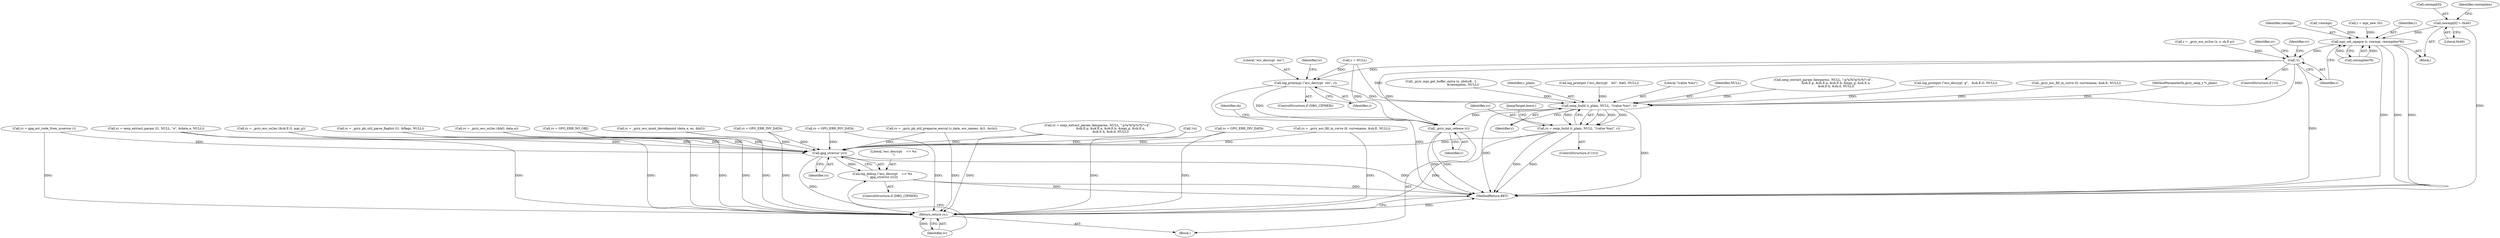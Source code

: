 digraph "0_gnupg_da780c8183cccc8f533c8ace8211ac2cb2bdee7b@array" {
"1000627" [label="(Call,rawmpi[0] = 0x40)"];
"1000638" [label="(Call,mpi_set_opaque (r, rawmpi, rawmpilen*8))"];
"1000645" [label="(Call,!r)"];
"1000660" [label="(Call,log_printmpi (\"ecc_decrypt  res\", r))"];
"1000668" [label="(Call,sexp_build (r_plain, NULL, \"(value %m)\", r))"];
"1000666" [label="(Call,rc = sexp_build (r_plain, NULL, \"(value %m)\", r))"];
"1000740" [label="(Call,gpg_strerror (rc))"];
"1000738" [label="(Call,log_debug (\"ecc_decrypt    => %s\n\", gpg_strerror (rc)))"];
"1000742" [label="(Return,return rc;)"];
"1000680" [label="(Call,_gcry_mpi_release (r))"];
"1000641" [label="(Call,rawmpilen*8)"];
"1000668" [label="(Call,sexp_build (r_plain, NULL, \"(value %m)\", r))"];
"1000680" [label="(Call,_gcry_mpi_release (r))"];
"1000661" [label="(Literal,\"ecc_decrypt  res\")"];
"1000228" [label="(Call,rc = sexp_extract_param (keyparms, NULL, \"-p?a?b?g?n?h?+d\",\n                           &sk.E.p, &sk.E.a, &sk.E.b, &mpi_g, &sk.E.n,\n                           &sk.E.h, &sk.d, NULL))"];
"1000738" [label="(Call,log_debug (\"ecc_decrypt    => %s\n\", gpg_strerror (rc)))"];
"1000640" [label="(Identifier,rawmpi)"];
"1000618" [label="(Call,!rawmpi)"];
"1000681" [label="(Identifier,r)"];
"1000607" [label="(Call,_gcry_mpi_get_buffer_extra (x, nbits/8, -1,\n                                             &rawmpilen, NULL))"];
"1000140" [label="(Call,r = NULL)"];
"1000667" [label="(Identifier,rc)"];
"1000669" [label="(Identifier,r_plain)"];
"1000316" [label="(Call,rc = _gcry_ecc_fill_in_curve (0, curvename, &sk.E, NULL))"];
"1000634" [label="(Call,r = mpi_new (0))"];
"1000736" [label="(ControlStructure,if (DBG_CIPHER))"];
"1000673" [label="(JumpTarget,leave:)"];
"1000621" [label="(Call,rc = gpg_err_code_from_syserror ())"];
"1000744" [label="(MethodReturn,RET)"];
"1000660" [label="(Call,log_printmpi (\"ecc_decrypt  res\", r))"];
"1000203" [label="(Call,rc = sexp_extract_param (l1, NULL, \"e\", &data_e, NULL))"];
"1000672" [label="(Identifier,r)"];
"1000284" [label="(Call,rc = _gcry_ecc_os2ec (&sk.E.G, mpi_g))"];
"1000176" [label="(Call,rc = _gcry_pk_util_parse_flaglist (l1, &flags, NULL))"];
"1000627" [label="(Call,rawmpi[0] = 0x40)"];
"1000591" [label="(Call,r = _gcry_ecc_ec2os (x, y, sk.E.p))"];
"1000552" [label="(Call,log_printpnt (\"ecc_decrypt    kG\", &kG, NULL))"];
"1000541" [label="(Call,rc = _gcry_ecc_os2ec (&kG, data_e))"];
"1000671" [label="(Literal,\"(value %m)\")"];
"1000741" [label="(Identifier,rc)"];
"1000628" [label="(Call,rawmpi[0])"];
"1000658" [label="(ControlStructure,if (DBG_CIPHER))"];
"1000645" [label="(Call,!r)"];
"1000112" [label="(Block,)"];
"1000670" [label="(Identifier,NULL)"];
"1000685" [label="(Identifier,sk)"];
"1000652" [label="(Identifier,rc)"];
"1000638" [label="(Call,mpi_set_opaque (r, rawmpi, rawmpilen*8))"];
"1000494" [label="(Call,rc = GPG_ERR_NO_OBJ)"];
"1000626" [label="(Block,)"];
"1000230" [label="(Call,sexp_extract_param (keyparms, NULL, \"-p?a?b?g?n?h?+d\",\n                           &sk.E.p, &sk.E.a, &sk.E.b, &mpi_g, &sk.E.n,\n                           &sk.E.h, &sk.d, NULL))"];
"1000646" [label="(Identifier,r)"];
"1000413" [label="(Call,log_printpnt (\"ecc_decrypt  g\",   &sk.E.G, NULL))"];
"1000648" [label="(Identifier,rc)"];
"1000665" [label="(Identifier,rc)"];
"1000663" [label="(ControlStructure,if (!rc))"];
"1000639" [label="(Identifier,r)"];
"1000644" [label="(ControlStructure,if (!r))"];
"1000633" [label="(Identifier,rawmpilen)"];
"1000743" [label="(Identifier,rc)"];
"1000662" [label="(Identifier,r)"];
"1000318" [label="(Call,_gcry_ecc_fill_in_curve (0, curvename, &sk.E, NULL))"];
"1000739" [label="(Literal,\"ecc_decrypt    => %s\n\")"];
"1000533" [label="(Call,rc = _gcry_ecc_mont_decodepoint (data_e, ec, &kG))"];
"1000585" [label="(Call,rc = GPG_ERR_INV_DATA)"];
"1000569" [label="(Call,rc = GPG_ERR_INV_DATA)"];
"1000191" [label="(Call,rc = _gcry_pk_util_preparse_encval (s_data, ecc_names, &l1, &ctx))"];
"1000224" [label="(Call,rc = GPG_ERR_INV_DATA)"];
"1000664" [label="(Call,!rc)"];
"1000740" [label="(Call,gpg_strerror (rc))"];
"1000631" [label="(Literal,0x40)"];
"1000666" [label="(Call,rc = sexp_build (r_plain, NULL, \"(value %m)\", r))"];
"1000109" [label="(MethodParameterIn,gcry_sexp_t *r_plain)"];
"1000742" [label="(Return,return rc;)"];
"1000627" -> "1000626"  [label="AST: "];
"1000627" -> "1000631"  [label="CFG: "];
"1000628" -> "1000627"  [label="AST: "];
"1000631" -> "1000627"  [label="AST: "];
"1000633" -> "1000627"  [label="CFG: "];
"1000627" -> "1000744"  [label="DDG: "];
"1000627" -> "1000638"  [label="DDG: "];
"1000638" -> "1000626"  [label="AST: "];
"1000638" -> "1000641"  [label="CFG: "];
"1000639" -> "1000638"  [label="AST: "];
"1000640" -> "1000638"  [label="AST: "];
"1000641" -> "1000638"  [label="AST: "];
"1000646" -> "1000638"  [label="CFG: "];
"1000638" -> "1000744"  [label="DDG: "];
"1000638" -> "1000744"  [label="DDG: "];
"1000638" -> "1000744"  [label="DDG: "];
"1000634" -> "1000638"  [label="DDG: "];
"1000618" -> "1000638"  [label="DDG: "];
"1000641" -> "1000638"  [label="DDG: "];
"1000641" -> "1000638"  [label="DDG: "];
"1000638" -> "1000645"  [label="DDG: "];
"1000645" -> "1000644"  [label="AST: "];
"1000645" -> "1000646"  [label="CFG: "];
"1000646" -> "1000645"  [label="AST: "];
"1000648" -> "1000645"  [label="CFG: "];
"1000652" -> "1000645"  [label="CFG: "];
"1000645" -> "1000744"  [label="DDG: "];
"1000591" -> "1000645"  [label="DDG: "];
"1000645" -> "1000660"  [label="DDG: "];
"1000645" -> "1000668"  [label="DDG: "];
"1000645" -> "1000680"  [label="DDG: "];
"1000660" -> "1000658"  [label="AST: "];
"1000660" -> "1000662"  [label="CFG: "];
"1000661" -> "1000660"  [label="AST: "];
"1000662" -> "1000660"  [label="AST: "];
"1000665" -> "1000660"  [label="CFG: "];
"1000660" -> "1000744"  [label="DDG: "];
"1000140" -> "1000660"  [label="DDG: "];
"1000660" -> "1000668"  [label="DDG: "];
"1000660" -> "1000680"  [label="DDG: "];
"1000668" -> "1000666"  [label="AST: "];
"1000668" -> "1000672"  [label="CFG: "];
"1000669" -> "1000668"  [label="AST: "];
"1000670" -> "1000668"  [label="AST: "];
"1000671" -> "1000668"  [label="AST: "];
"1000672" -> "1000668"  [label="AST: "];
"1000666" -> "1000668"  [label="CFG: "];
"1000668" -> "1000744"  [label="DDG: "];
"1000668" -> "1000744"  [label="DDG: "];
"1000668" -> "1000666"  [label="DDG: "];
"1000668" -> "1000666"  [label="DDG: "];
"1000668" -> "1000666"  [label="DDG: "];
"1000668" -> "1000666"  [label="DDG: "];
"1000109" -> "1000668"  [label="DDG: "];
"1000607" -> "1000668"  [label="DDG: "];
"1000552" -> "1000668"  [label="DDG: "];
"1000230" -> "1000668"  [label="DDG: "];
"1000318" -> "1000668"  [label="DDG: "];
"1000413" -> "1000668"  [label="DDG: "];
"1000140" -> "1000668"  [label="DDG: "];
"1000668" -> "1000680"  [label="DDG: "];
"1000666" -> "1000663"  [label="AST: "];
"1000667" -> "1000666"  [label="AST: "];
"1000673" -> "1000666"  [label="CFG: "];
"1000666" -> "1000744"  [label="DDG: "];
"1000666" -> "1000744"  [label="DDG: "];
"1000666" -> "1000740"  [label="DDG: "];
"1000666" -> "1000742"  [label="DDG: "];
"1000740" -> "1000738"  [label="AST: "];
"1000740" -> "1000741"  [label="CFG: "];
"1000741" -> "1000740"  [label="AST: "];
"1000738" -> "1000740"  [label="CFG: "];
"1000740" -> "1000744"  [label="DDG: "];
"1000740" -> "1000738"  [label="DDG: "];
"1000284" -> "1000740"  [label="DDG: "];
"1000228" -> "1000740"  [label="DDG: "];
"1000585" -> "1000740"  [label="DDG: "];
"1000494" -> "1000740"  [label="DDG: "];
"1000541" -> "1000740"  [label="DDG: "];
"1000533" -> "1000740"  [label="DDG: "];
"1000569" -> "1000740"  [label="DDG: "];
"1000191" -> "1000740"  [label="DDG: "];
"1000224" -> "1000740"  [label="DDG: "];
"1000621" -> "1000740"  [label="DDG: "];
"1000176" -> "1000740"  [label="DDG: "];
"1000664" -> "1000740"  [label="DDG: "];
"1000203" -> "1000740"  [label="DDG: "];
"1000316" -> "1000740"  [label="DDG: "];
"1000740" -> "1000742"  [label="DDG: "];
"1000738" -> "1000736"  [label="AST: "];
"1000739" -> "1000738"  [label="AST: "];
"1000743" -> "1000738"  [label="CFG: "];
"1000738" -> "1000744"  [label="DDG: "];
"1000738" -> "1000744"  [label="DDG: "];
"1000742" -> "1000112"  [label="AST: "];
"1000742" -> "1000743"  [label="CFG: "];
"1000743" -> "1000742"  [label="AST: "];
"1000744" -> "1000742"  [label="CFG: "];
"1000742" -> "1000744"  [label="DDG: "];
"1000743" -> "1000742"  [label="DDG: "];
"1000284" -> "1000742"  [label="DDG: "];
"1000228" -> "1000742"  [label="DDG: "];
"1000585" -> "1000742"  [label="DDG: "];
"1000494" -> "1000742"  [label="DDG: "];
"1000541" -> "1000742"  [label="DDG: "];
"1000569" -> "1000742"  [label="DDG: "];
"1000191" -> "1000742"  [label="DDG: "];
"1000224" -> "1000742"  [label="DDG: "];
"1000621" -> "1000742"  [label="DDG: "];
"1000533" -> "1000742"  [label="DDG: "];
"1000176" -> "1000742"  [label="DDG: "];
"1000664" -> "1000742"  [label="DDG: "];
"1000203" -> "1000742"  [label="DDG: "];
"1000316" -> "1000742"  [label="DDG: "];
"1000680" -> "1000112"  [label="AST: "];
"1000680" -> "1000681"  [label="CFG: "];
"1000681" -> "1000680"  [label="AST: "];
"1000685" -> "1000680"  [label="CFG: "];
"1000680" -> "1000744"  [label="DDG: "];
"1000680" -> "1000744"  [label="DDG: "];
"1000140" -> "1000680"  [label="DDG: "];
}

